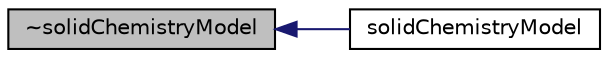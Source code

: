 digraph "~solidChemistryModel"
{
  bgcolor="transparent";
  edge [fontname="Helvetica",fontsize="10",labelfontname="Helvetica",labelfontsize="10"];
  node [fontname="Helvetica",fontsize="10",shape=record];
  rankdir="LR";
  Node1 [label="~solidChemistryModel",height=0.2,width=0.4,color="black", fillcolor="grey75", style="filled", fontcolor="black"];
  Node1 -> Node2 [dir="back",color="midnightblue",fontsize="10",style="solid",fontname="Helvetica"];
  Node2 [label="solidChemistryModel",height=0.2,width=0.4,color="black",URL="$a02376.html#a0913d1145e167ba1a75e2912133decee",tooltip="Construct from mesh and phase name. "];
}
